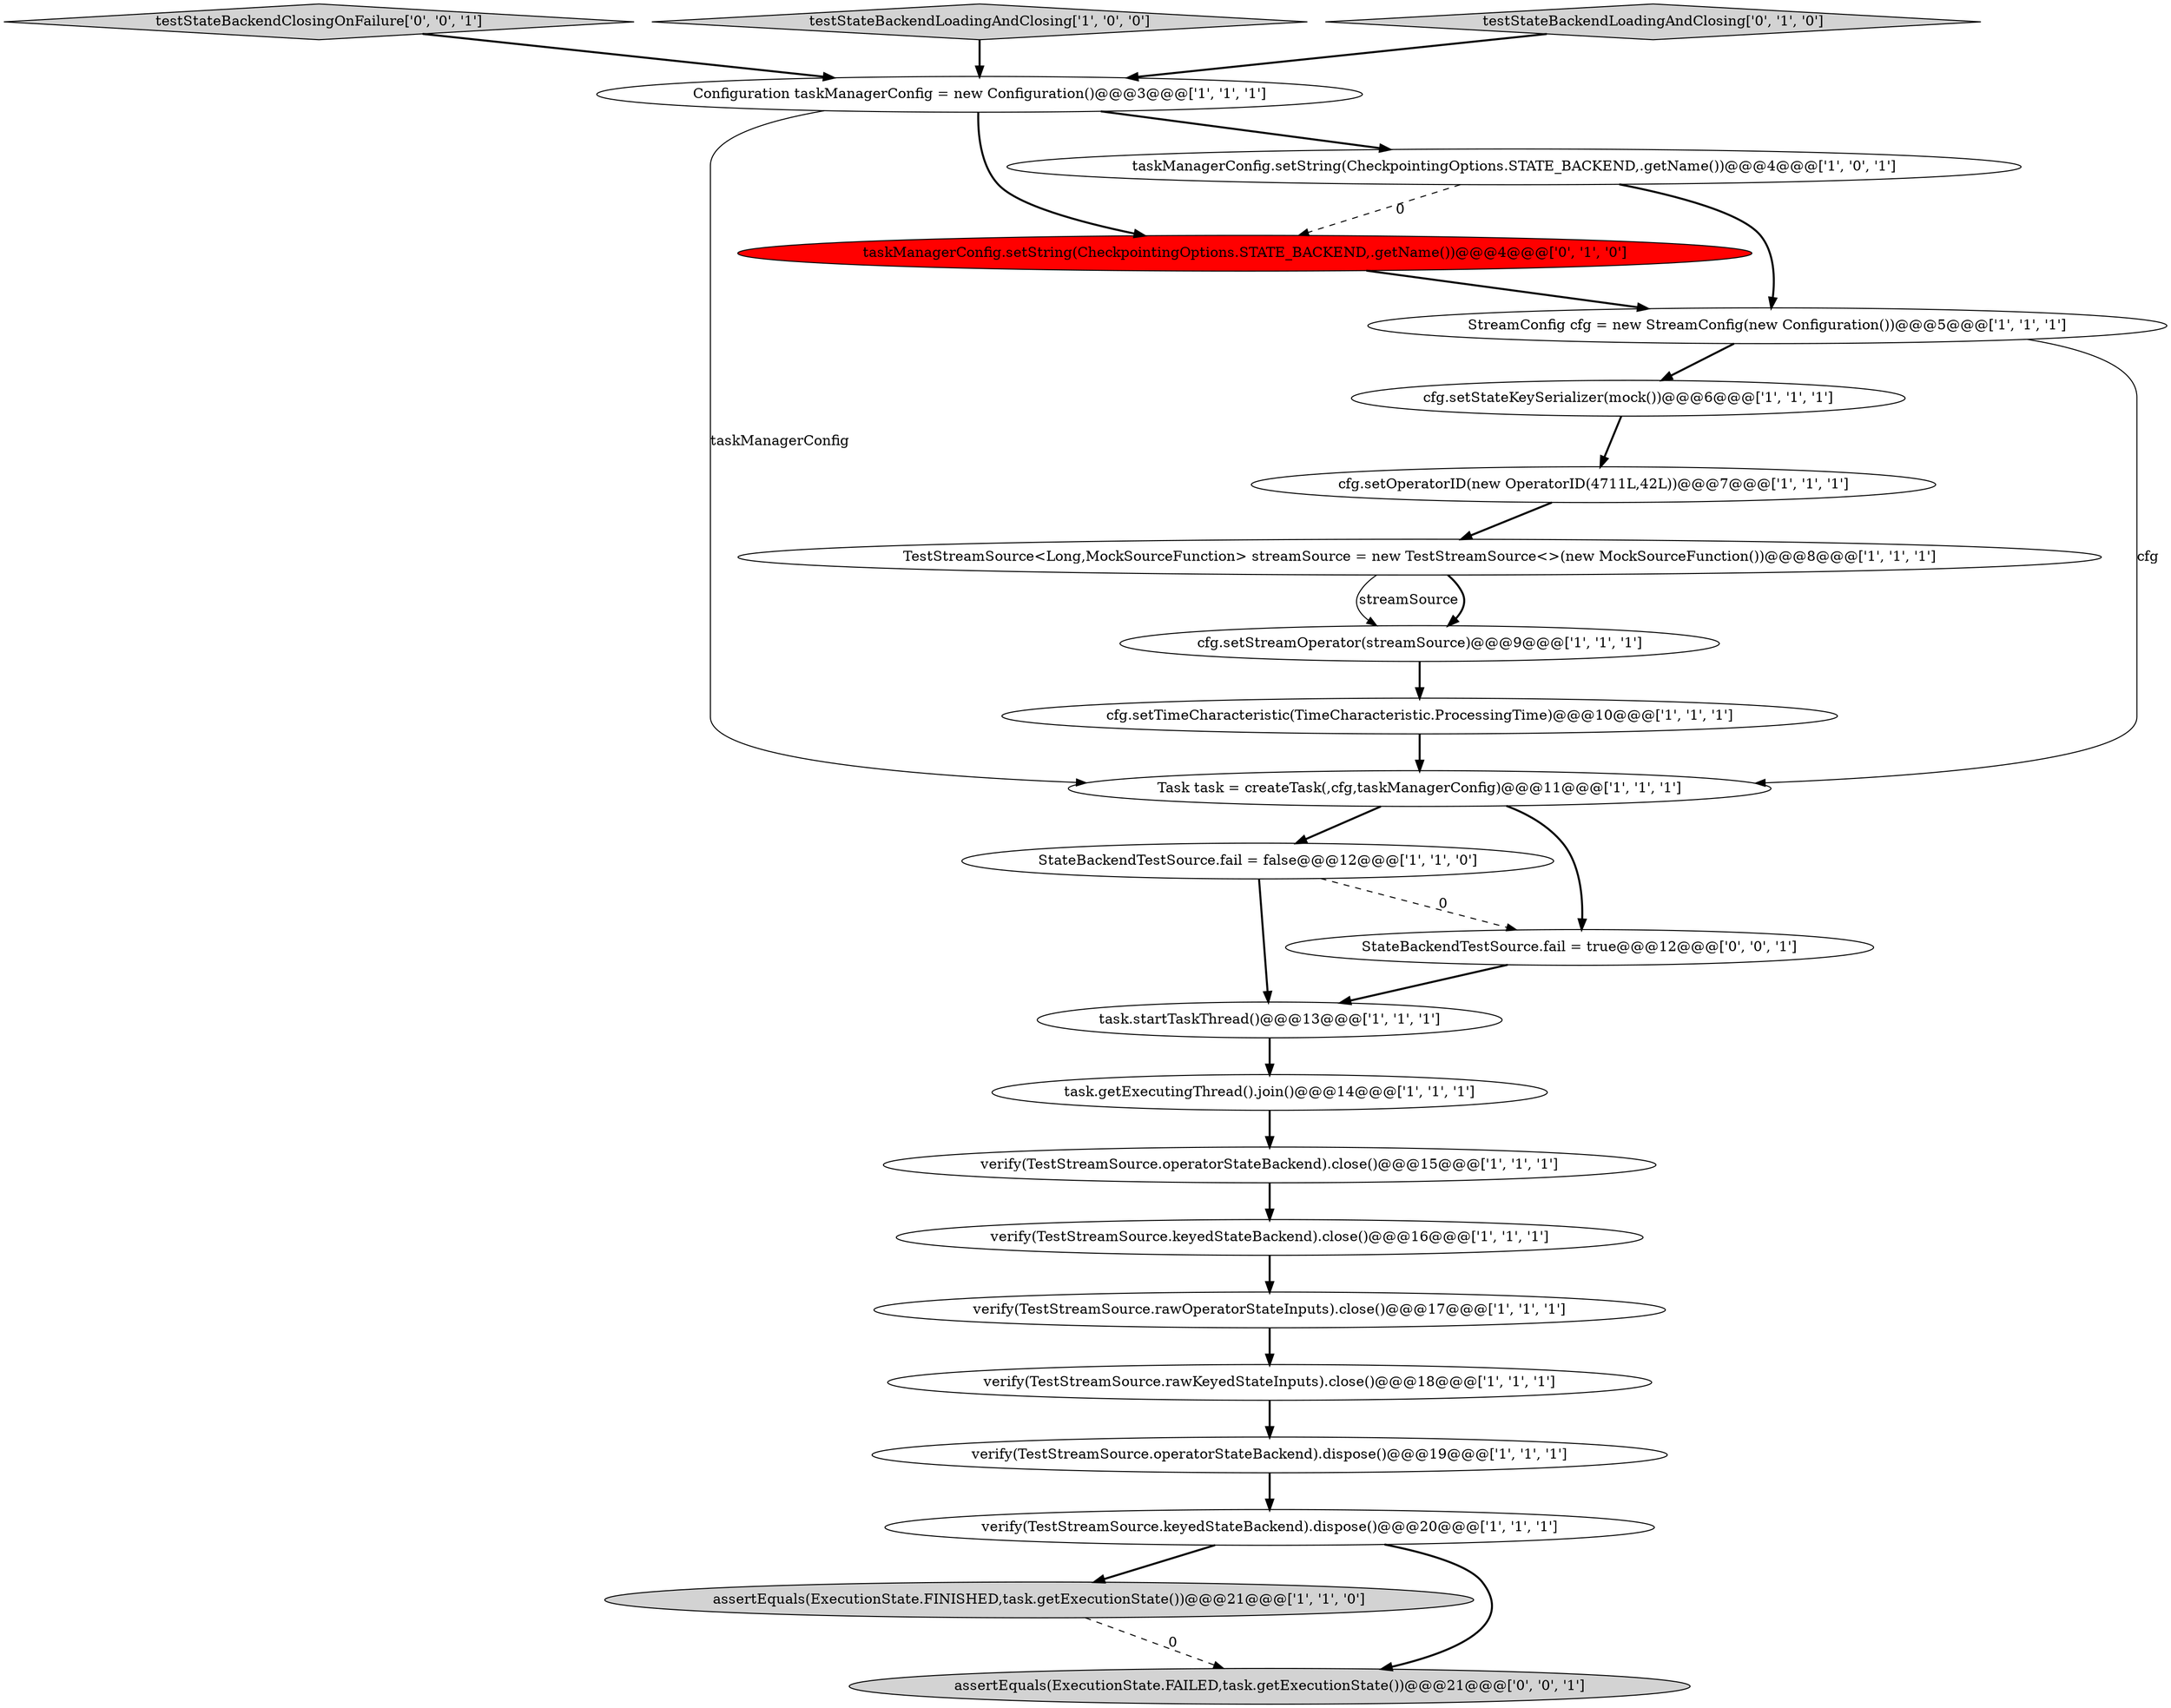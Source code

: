 digraph {
22 [style = filled, label = "testStateBackendClosingOnFailure['0', '0', '1']", fillcolor = lightgray, shape = diamond image = "AAA0AAABBB3BBB"];
13 [style = filled, label = "Task task = createTask(,cfg,taskManagerConfig)@@@11@@@['1', '1', '1']", fillcolor = white, shape = ellipse image = "AAA0AAABBB1BBB"];
12 [style = filled, label = "verify(TestStreamSource.rawOperatorStateInputs).close()@@@17@@@['1', '1', '1']", fillcolor = white, shape = ellipse image = "AAA0AAABBB1BBB"];
17 [style = filled, label = "verify(TestStreamSource.keyedStateBackend).close()@@@16@@@['1', '1', '1']", fillcolor = white, shape = ellipse image = "AAA0AAABBB1BBB"];
8 [style = filled, label = "Configuration taskManagerConfig = new Configuration()@@@3@@@['1', '1', '1']", fillcolor = white, shape = ellipse image = "AAA0AAABBB1BBB"];
7 [style = filled, label = "StateBackendTestSource.fail = false@@@12@@@['1', '1', '0']", fillcolor = white, shape = ellipse image = "AAA0AAABBB1BBB"];
14 [style = filled, label = "StreamConfig cfg = new StreamConfig(new Configuration())@@@5@@@['1', '1', '1']", fillcolor = white, shape = ellipse image = "AAA0AAABBB1BBB"];
1 [style = filled, label = "TestStreamSource<Long,MockSourceFunction> streamSource = new TestStreamSource<>(new MockSourceFunction())@@@8@@@['1', '1', '1']", fillcolor = white, shape = ellipse image = "AAA0AAABBB1BBB"];
16 [style = filled, label = "assertEquals(ExecutionState.FINISHED,task.getExecutionState())@@@21@@@['1', '1', '0']", fillcolor = lightgray, shape = ellipse image = "AAA0AAABBB1BBB"];
21 [style = filled, label = "taskManagerConfig.setString(CheckpointingOptions.STATE_BACKEND,.getName())@@@4@@@['0', '1', '0']", fillcolor = red, shape = ellipse image = "AAA1AAABBB2BBB"];
15 [style = filled, label = "verify(TestStreamSource.keyedStateBackend).dispose()@@@20@@@['1', '1', '1']", fillcolor = white, shape = ellipse image = "AAA0AAABBB1BBB"];
5 [style = filled, label = "testStateBackendLoadingAndClosing['1', '0', '0']", fillcolor = lightgray, shape = diamond image = "AAA0AAABBB1BBB"];
9 [style = filled, label = "cfg.setStreamOperator(streamSource)@@@9@@@['1', '1', '1']", fillcolor = white, shape = ellipse image = "AAA0AAABBB1BBB"];
11 [style = filled, label = "verify(TestStreamSource.operatorStateBackend).dispose()@@@19@@@['1', '1', '1']", fillcolor = white, shape = ellipse image = "AAA0AAABBB1BBB"];
24 [style = filled, label = "StateBackendTestSource.fail = true@@@12@@@['0', '0', '1']", fillcolor = white, shape = ellipse image = "AAA0AAABBB3BBB"];
23 [style = filled, label = "assertEquals(ExecutionState.FAILED,task.getExecutionState())@@@21@@@['0', '0', '1']", fillcolor = lightgray, shape = ellipse image = "AAA0AAABBB3BBB"];
3 [style = filled, label = "task.startTaskThread()@@@13@@@['1', '1', '1']", fillcolor = white, shape = ellipse image = "AAA0AAABBB1BBB"];
20 [style = filled, label = "testStateBackendLoadingAndClosing['0', '1', '0']", fillcolor = lightgray, shape = diamond image = "AAA0AAABBB2BBB"];
10 [style = filled, label = "cfg.setTimeCharacteristic(TimeCharacteristic.ProcessingTime)@@@10@@@['1', '1', '1']", fillcolor = white, shape = ellipse image = "AAA0AAABBB1BBB"];
4 [style = filled, label = "verify(TestStreamSource.operatorStateBackend).close()@@@15@@@['1', '1', '1']", fillcolor = white, shape = ellipse image = "AAA0AAABBB1BBB"];
19 [style = filled, label = "cfg.setStateKeySerializer(mock())@@@6@@@['1', '1', '1']", fillcolor = white, shape = ellipse image = "AAA0AAABBB1BBB"];
18 [style = filled, label = "task.getExecutingThread().join()@@@14@@@['1', '1', '1']", fillcolor = white, shape = ellipse image = "AAA0AAABBB1BBB"];
2 [style = filled, label = "verify(TestStreamSource.rawKeyedStateInputs).close()@@@18@@@['1', '1', '1']", fillcolor = white, shape = ellipse image = "AAA0AAABBB1BBB"];
0 [style = filled, label = "cfg.setOperatorID(new OperatorID(4711L,42L))@@@7@@@['1', '1', '1']", fillcolor = white, shape = ellipse image = "AAA0AAABBB1BBB"];
6 [style = filled, label = "taskManagerConfig.setString(CheckpointingOptions.STATE_BACKEND,.getName())@@@4@@@['1', '0', '1']", fillcolor = white, shape = ellipse image = "AAA0AAABBB1BBB"];
6->21 [style = dashed, label="0"];
5->8 [style = bold, label=""];
15->23 [style = bold, label=""];
13->24 [style = bold, label=""];
4->17 [style = bold, label=""];
8->13 [style = solid, label="taskManagerConfig"];
14->19 [style = bold, label=""];
8->6 [style = bold, label=""];
16->23 [style = dashed, label="0"];
9->10 [style = bold, label=""];
15->16 [style = bold, label=""];
7->3 [style = bold, label=""];
11->15 [style = bold, label=""];
1->9 [style = bold, label=""];
19->0 [style = bold, label=""];
3->18 [style = bold, label=""];
6->14 [style = bold, label=""];
22->8 [style = bold, label=""];
12->2 [style = bold, label=""];
20->8 [style = bold, label=""];
17->12 [style = bold, label=""];
1->9 [style = solid, label="streamSource"];
18->4 [style = bold, label=""];
10->13 [style = bold, label=""];
7->24 [style = dashed, label="0"];
13->7 [style = bold, label=""];
0->1 [style = bold, label=""];
8->21 [style = bold, label=""];
14->13 [style = solid, label="cfg"];
24->3 [style = bold, label=""];
2->11 [style = bold, label=""];
21->14 [style = bold, label=""];
}
